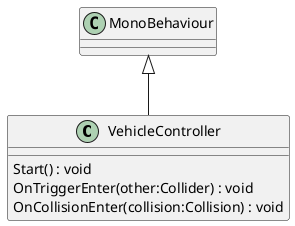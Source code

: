 @startuml
class VehicleController {
    Start() : void
    OnTriggerEnter(other:Collider) : void
    OnCollisionEnter(collision:Collision) : void
}
MonoBehaviour <|-- VehicleController
@enduml
